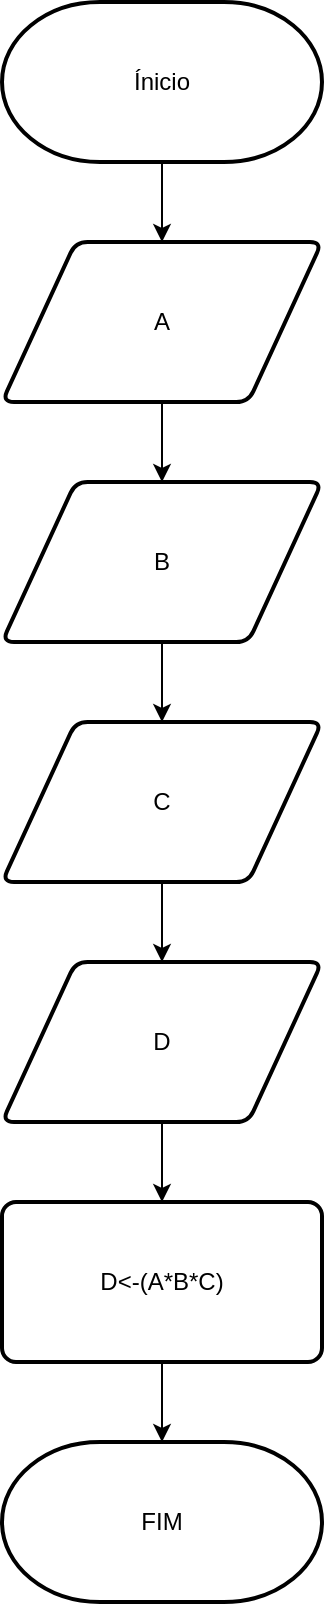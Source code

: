 <mxfile version="21.0.10" type="github"><diagram name="Página-1" id="WuogaMUXMUEL1giNHbQ4"><mxGraphModel dx="849" dy="361" grid="1" gridSize="10" guides="1" tooltips="1" connect="1" arrows="1" fold="1" page="1" pageScale="1" pageWidth="827" pageHeight="1169" math="0" shadow="0"><root><mxCell id="0"/><mxCell id="1" parent="0"/><mxCell id="uUG7o6g0KBbE33UtVqlf-3" style="edgeStyle=orthogonalEdgeStyle;rounded=0;orthogonalLoop=1;jettySize=auto;html=1;" edge="1" parent="1" source="uUG7o6g0KBbE33UtVqlf-1"><mxGeometry relative="1" as="geometry"><mxPoint x="400.0" y="160" as="targetPoint"/></mxGeometry></mxCell><mxCell id="uUG7o6g0KBbE33UtVqlf-1" value="Ínicio" style="strokeWidth=2;html=1;shape=mxgraph.flowchart.terminator;whiteSpace=wrap;" vertex="1" parent="1"><mxGeometry x="320" y="40" width="160" height="80" as="geometry"/></mxCell><mxCell id="uUG7o6g0KBbE33UtVqlf-2" value="FIM" style="strokeWidth=2;html=1;shape=mxgraph.flowchart.terminator;whiteSpace=wrap;" vertex="1" parent="1"><mxGeometry x="320" y="760" width="160" height="80" as="geometry"/></mxCell><mxCell id="uUG7o6g0KBbE33UtVqlf-8" style="edgeStyle=orthogonalEdgeStyle;rounded=0;orthogonalLoop=1;jettySize=auto;html=1;entryX=0.5;entryY=0;entryDx=0;entryDy=0;" edge="1" parent="1" source="uUG7o6g0KBbE33UtVqlf-4" target="uUG7o6g0KBbE33UtVqlf-5"><mxGeometry relative="1" as="geometry"/></mxCell><mxCell id="uUG7o6g0KBbE33UtVqlf-4" value="A" style="shape=parallelogram;html=1;strokeWidth=2;perimeter=parallelogramPerimeter;whiteSpace=wrap;rounded=1;arcSize=12;size=0.23;" vertex="1" parent="1"><mxGeometry x="320" y="160" width="160" height="80" as="geometry"/></mxCell><mxCell id="uUG7o6g0KBbE33UtVqlf-9" style="edgeStyle=orthogonalEdgeStyle;rounded=0;orthogonalLoop=1;jettySize=auto;html=1;entryX=0.5;entryY=0;entryDx=0;entryDy=0;" edge="1" parent="1" source="uUG7o6g0KBbE33UtVqlf-5" target="uUG7o6g0KBbE33UtVqlf-6"><mxGeometry relative="1" as="geometry"/></mxCell><mxCell id="uUG7o6g0KBbE33UtVqlf-5" value="B" style="shape=parallelogram;html=1;strokeWidth=2;perimeter=parallelogramPerimeter;whiteSpace=wrap;rounded=1;arcSize=12;size=0.23;" vertex="1" parent="1"><mxGeometry x="320" y="280" width="160" height="80" as="geometry"/></mxCell><mxCell id="uUG7o6g0KBbE33UtVqlf-10" style="edgeStyle=orthogonalEdgeStyle;rounded=0;orthogonalLoop=1;jettySize=auto;html=1;" edge="1" parent="1" source="uUG7o6g0KBbE33UtVqlf-6"><mxGeometry relative="1" as="geometry"><mxPoint x="400.0" y="520" as="targetPoint"/></mxGeometry></mxCell><mxCell id="uUG7o6g0KBbE33UtVqlf-6" value="C" style="shape=parallelogram;html=1;strokeWidth=2;perimeter=parallelogramPerimeter;whiteSpace=wrap;rounded=1;arcSize=12;size=0.23;" vertex="1" parent="1"><mxGeometry x="320" y="400" width="160" height="80" as="geometry"/></mxCell><mxCell id="uUG7o6g0KBbE33UtVqlf-12" style="edgeStyle=orthogonalEdgeStyle;rounded=0;orthogonalLoop=1;jettySize=auto;html=1;" edge="1" parent="1" source="uUG7o6g0KBbE33UtVqlf-11"><mxGeometry relative="1" as="geometry"><mxPoint x="400.0" y="640" as="targetPoint"/></mxGeometry></mxCell><mxCell id="uUG7o6g0KBbE33UtVqlf-11" value="D" style="shape=parallelogram;html=1;strokeWidth=2;perimeter=parallelogramPerimeter;whiteSpace=wrap;rounded=1;arcSize=12;size=0.23;" vertex="1" parent="1"><mxGeometry x="320" y="520" width="160" height="80" as="geometry"/></mxCell><mxCell id="uUG7o6g0KBbE33UtVqlf-14" style="edgeStyle=orthogonalEdgeStyle;rounded=0;orthogonalLoop=1;jettySize=auto;html=1;" edge="1" parent="1" source="uUG7o6g0KBbE33UtVqlf-13"><mxGeometry relative="1" as="geometry"><mxPoint x="400.0" y="760" as="targetPoint"/></mxGeometry></mxCell><mxCell id="uUG7o6g0KBbE33UtVqlf-13" value="D&amp;lt;-(A*B*C)" style="rounded=1;whiteSpace=wrap;html=1;absoluteArcSize=1;arcSize=14;strokeWidth=2;" vertex="1" parent="1"><mxGeometry x="320" y="640" width="160" height="80" as="geometry"/></mxCell></root></mxGraphModel></diagram></mxfile>